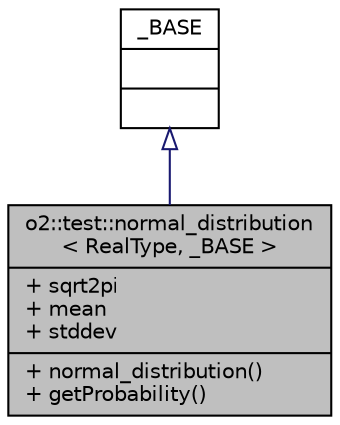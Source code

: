 digraph "o2::test::normal_distribution&lt; RealType, _BASE &gt;"
{
 // INTERACTIVE_SVG=YES
  bgcolor="transparent";
  edge [fontname="Helvetica",fontsize="10",labelfontname="Helvetica",labelfontsize="10"];
  node [fontname="Helvetica",fontsize="10",shape=record];
  Node1 [label="{o2::test::normal_distribution\l\< RealType, _BASE \>\n|+ sqrt2pi\l+ mean\l+ stddev\l|+ normal_distribution()\l+ getProbability()\l}",height=0.2,width=0.4,color="black", fillcolor="grey75", style="filled", fontcolor="black"];
  Node2 -> Node1 [dir="back",color="midnightblue",fontsize="10",style="solid",arrowtail="onormal",fontname="Helvetica"];
  Node2 [label="{_BASE\n||}",height=0.2,width=0.4,color="black",URL="$d5/d88/class__BASE.html"];
}
